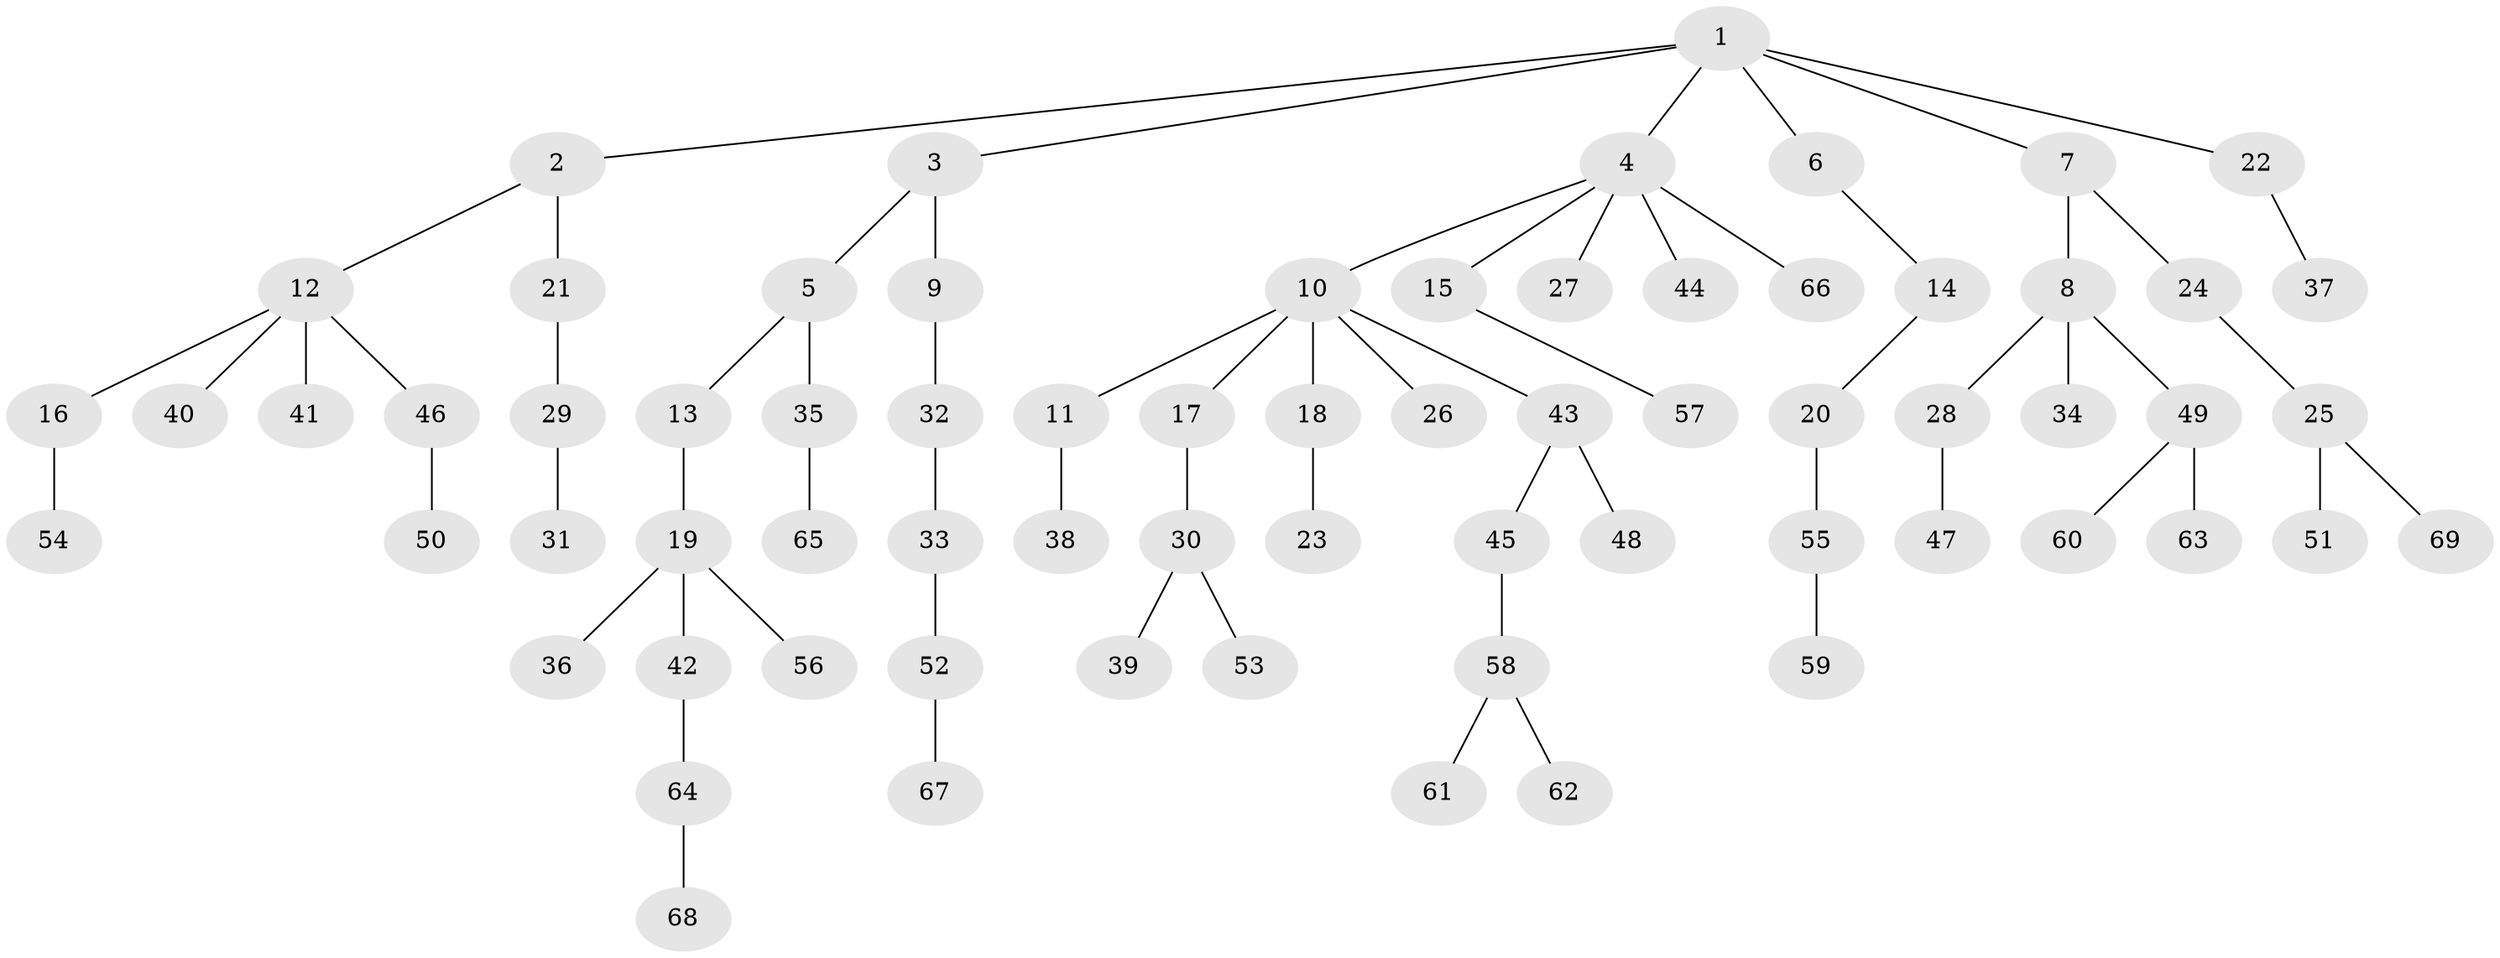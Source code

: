 // coarse degree distribution, {2: 0.21951219512195122, 1: 0.6341463414634146, 13: 0.024390243902439025, 5: 0.04878048780487805, 4: 0.024390243902439025, 6: 0.024390243902439025, 3: 0.024390243902439025}
// Generated by graph-tools (version 1.1) at 2025/56/03/04/25 21:56:38]
// undirected, 69 vertices, 68 edges
graph export_dot {
graph [start="1"]
  node [color=gray90,style=filled];
  1;
  2;
  3;
  4;
  5;
  6;
  7;
  8;
  9;
  10;
  11;
  12;
  13;
  14;
  15;
  16;
  17;
  18;
  19;
  20;
  21;
  22;
  23;
  24;
  25;
  26;
  27;
  28;
  29;
  30;
  31;
  32;
  33;
  34;
  35;
  36;
  37;
  38;
  39;
  40;
  41;
  42;
  43;
  44;
  45;
  46;
  47;
  48;
  49;
  50;
  51;
  52;
  53;
  54;
  55;
  56;
  57;
  58;
  59;
  60;
  61;
  62;
  63;
  64;
  65;
  66;
  67;
  68;
  69;
  1 -- 2;
  1 -- 3;
  1 -- 4;
  1 -- 6;
  1 -- 7;
  1 -- 22;
  2 -- 12;
  2 -- 21;
  3 -- 5;
  3 -- 9;
  4 -- 10;
  4 -- 15;
  4 -- 27;
  4 -- 44;
  4 -- 66;
  5 -- 13;
  5 -- 35;
  6 -- 14;
  7 -- 8;
  7 -- 24;
  8 -- 28;
  8 -- 34;
  8 -- 49;
  9 -- 32;
  10 -- 11;
  10 -- 17;
  10 -- 18;
  10 -- 26;
  10 -- 43;
  11 -- 38;
  12 -- 16;
  12 -- 40;
  12 -- 41;
  12 -- 46;
  13 -- 19;
  14 -- 20;
  15 -- 57;
  16 -- 54;
  17 -- 30;
  18 -- 23;
  19 -- 36;
  19 -- 42;
  19 -- 56;
  20 -- 55;
  21 -- 29;
  22 -- 37;
  24 -- 25;
  25 -- 51;
  25 -- 69;
  28 -- 47;
  29 -- 31;
  30 -- 39;
  30 -- 53;
  32 -- 33;
  33 -- 52;
  35 -- 65;
  42 -- 64;
  43 -- 45;
  43 -- 48;
  45 -- 58;
  46 -- 50;
  49 -- 60;
  49 -- 63;
  52 -- 67;
  55 -- 59;
  58 -- 61;
  58 -- 62;
  64 -- 68;
}
